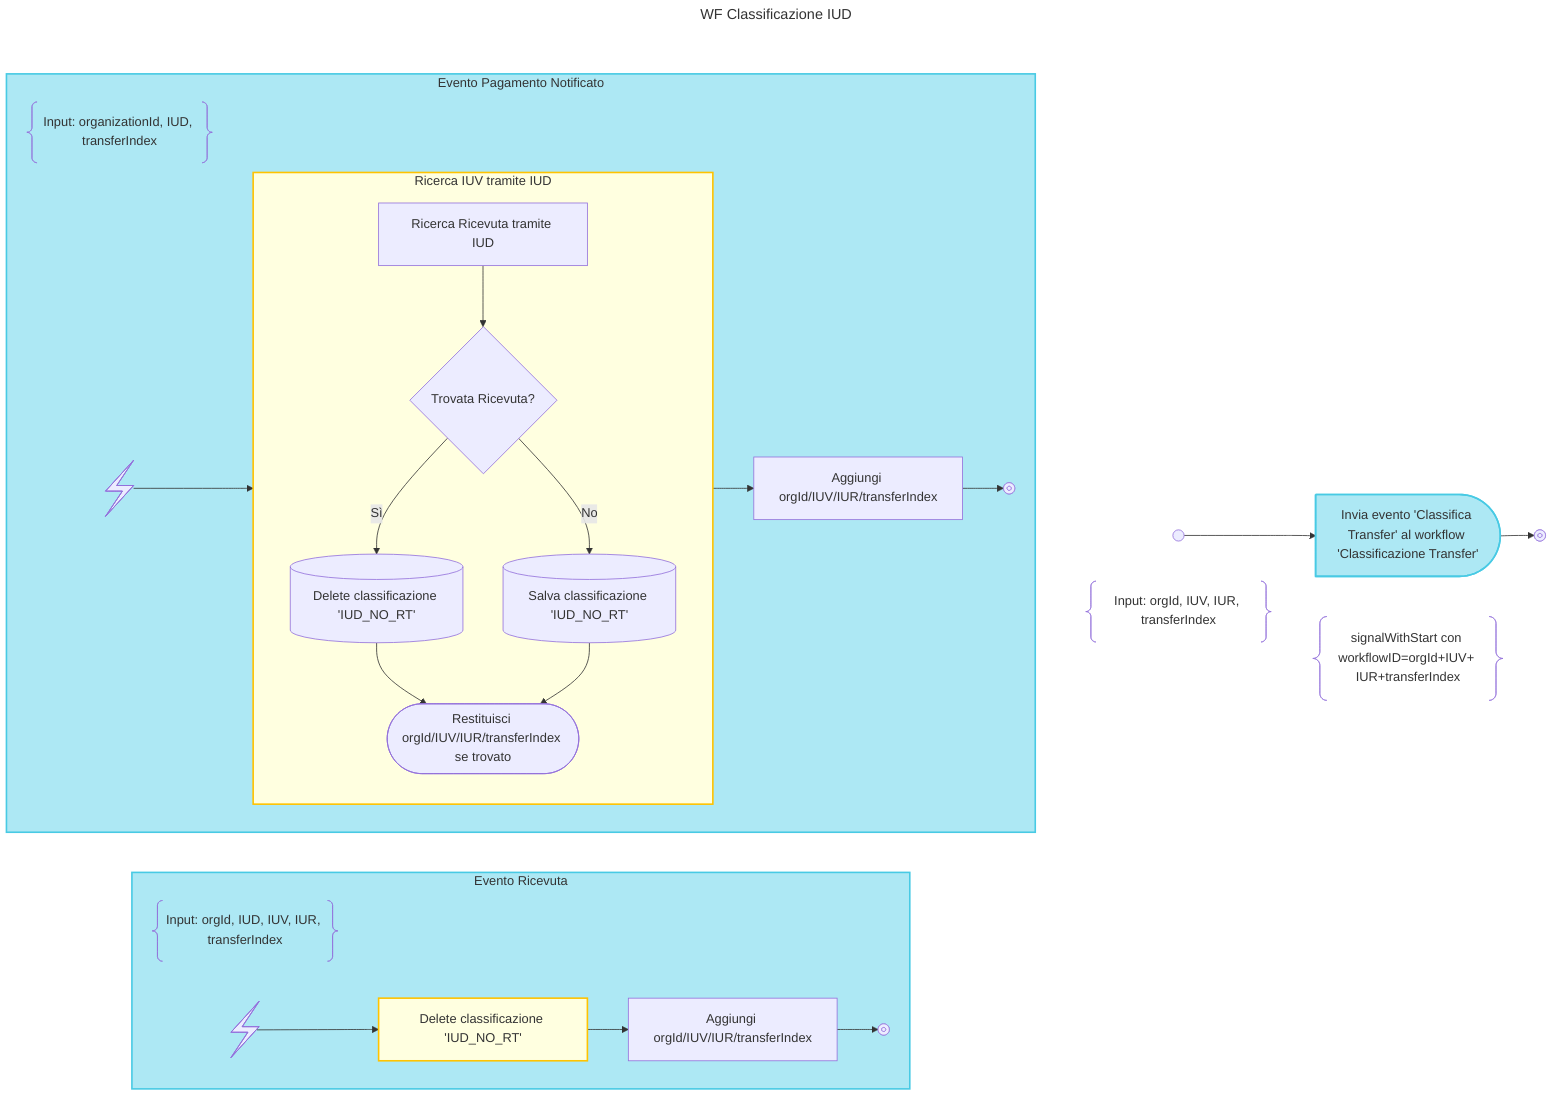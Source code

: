 ---
title: WF Classificazione IUD
config:
    flowchart:
        rankSpacing: 1
---
flowchart TD
    subgraph WF_BLOCK
        subgraph NOTE_START_BLOCK
            DESCRIPTION@{ shape: braces, label: "Input: orgId, IUV, IUR, transferIndex" }
            START@{shape: start}
        end
        class NOTE_START_BLOCK hidden

        START -->
        SIGNAL_IUV:::send-signal@{shape: delay, label: "Invia evento 'Classifica Transfer' al workflow 'Classificazione Transfer'"}

        subgraph NOTE_SIGNAL_IUV_BLOCK
            SIGNAL_IUV
            NOTE_SIGNAL_IUV@{ shape: braces, label: "signalWithStart con workflowID=orgId+IUV+ IUR+transferIndex" }
        end
        class NOTE_SIGNAL_IUV_BLOCK note_block

        SIGNAL_IUV --> END@{shape: stop}
    end
    class WF_BLOCK hidden

    subgraph SIGNALS_BLOCK
    direction LR

        subgraph SIGNAL_RT_BLOCK["Evento Ricevuta"]
        direction LR
            DESCRIPTION_SIGNAL_RT@{ shape: braces, label: "Input: orgId, IUD, IUV, IUR, transferIndex" } -->
            DUMMY1:::hidden --> DUMMY2:::hidden--> DUMMY3:::hidden
            linkStyle 2,3,4 display:none

            SIGNAL_RT@{ shape: bolt } -->
            DELETE_CLASSIFY_NULL_IUV:::activity@{label: "Delete classificazione 'IUD_NO_RT'"} -->
            ADD_RT_IUV["Aggiungi orgId/IUV/IUR/transferIndex "] -->
            SIGNAL_RT_END@{ shape: "stop" }
        end
        class SIGNAL_RT_BLOCK signal_block

        subgraph SIGNAL_RN_BLOCK["Evento Pagamento Notificato"]
        direction LR
            DESCRIPTION_SIGNAL_RN@{ shape: braces, label: "Input: organizationId, IUD, transferIndex" } -->
            DUMMY4:::hidden --> DUMMY5:::hidden --> DUMMY6:::hidden
            linkStyle 8,9,10 display:none;



            SIGNAL_RN@{ shape: bolt } --> FIND_RT_ACTIVITY

            subgraph FIND_RT_ACTIVITY["Ricerca IUV tramite IUD"]
                FIND_RT_IUD["Ricerca Ricevuta tramite IUD"] -->
                EXISTS_RT_IUD{"Trovata Ricevuta?"}

                EXISTS_RT_IUD -->
                |Sì|DELETE_RN_ANOMALY@{shape: database, label: "Delete classificazione 'IUD_NO_RT'"} -->
                RETURN_RT_IUV@{shape: terminal, label: "Restituisci orgId/IUV/IUR/transferIndex se trovato"}

                EXISTS_RT_IUD -->
                |No|SAVE_RN_ANOMALY@{shape: database, label: "Salva classificazione 'IUD_NO_RT'"} -->
                RETURN_RT_IUV
            end
            class FIND_RT_ACTIVITY activity

            FIND_RT_ACTIVITY -->
            ADD_RN_IUV["Aggiungi orgId/IUV/IUR/transferIndex "] -->
            SIGNAL_RN_END@{ shape: "stop" }

        end
        class SIGNAL_RN_BLOCK signal_block
    end
    class SIGNALS_BLOCK hidden

    classDef note_block display:none;
    classDef hidden display:none;
    classDef activity fill:#FFFFE0, stroke:#ffc300, stroke-width:2px;
    classDef loop fill:#CCFFCC, stroke:#7FBF7F, stroke-width:2px, padding-bottom: 5px;
    classDef signal_block fill:#ade8f4, stroke:#48cae4, stroke-width:2px
    classDef send-signal fill:#ade8f4, stroke:#48cae4, stroke-width:2px